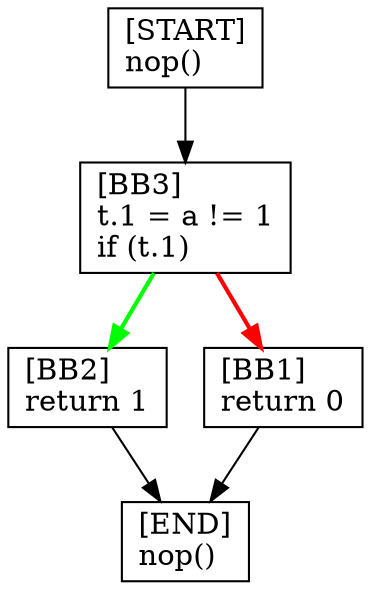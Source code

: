 digraph {
  node [shape=box]
  BB3 [label="[BB3]\lt.1 = a != 1\lif (t.1)\l"];
  BB2 [label="[BB2]\lreturn 1\l"];
  END [label="[END]\lnop()\l"];
  START [label="[START]\lnop()\l"];
  BB1 [label="[BB1]\lreturn 0\l"];
  BB3 -> BB1 [color=red, penwidth=2];
  BB1 -> END;
  BB2 -> END;
  BB3 -> BB2 [color=green, penwidth=2];
  START -> BB3;
}
